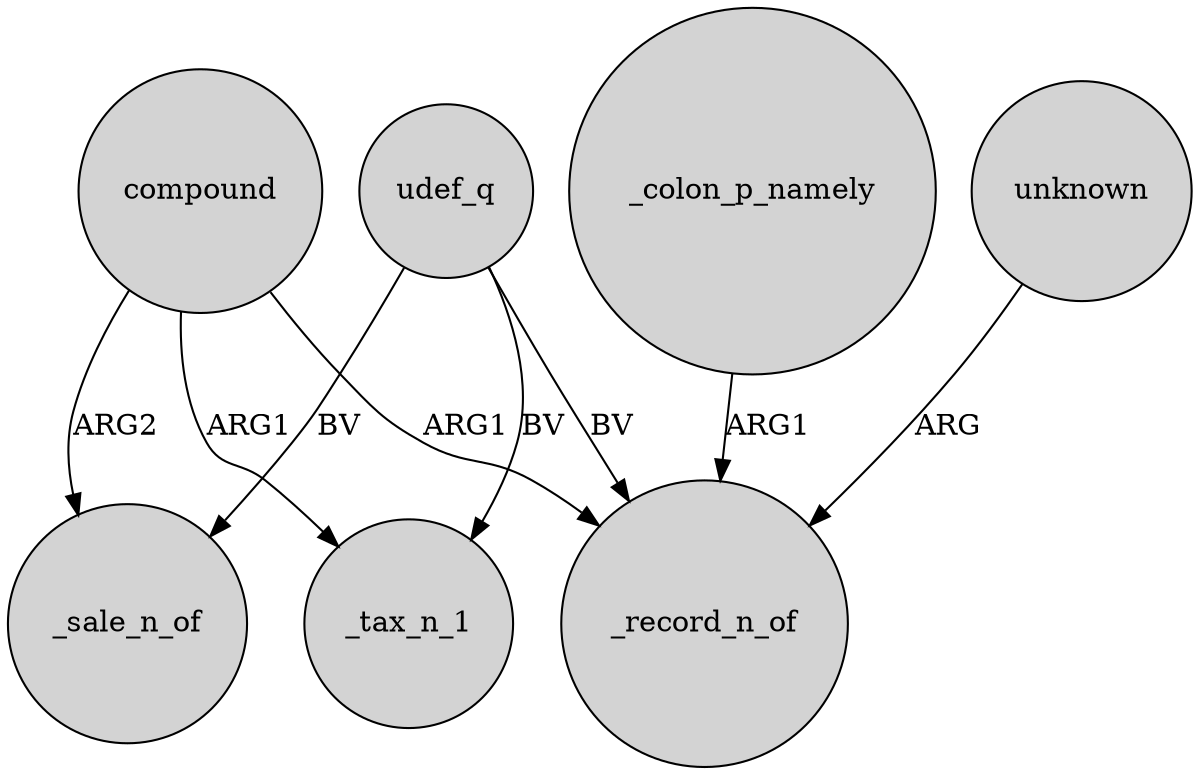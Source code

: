 digraph {
	node [shape=circle style=filled]
	compound -> _sale_n_of [label=ARG2]
	_colon_p_namely -> _record_n_of [label=ARG1]
	compound -> _record_n_of [label=ARG1]
	compound -> _tax_n_1 [label=ARG1]
	unknown -> _record_n_of [label=ARG]
	udef_q -> _record_n_of [label=BV]
	udef_q -> _sale_n_of [label=BV]
	udef_q -> _tax_n_1 [label=BV]
}
